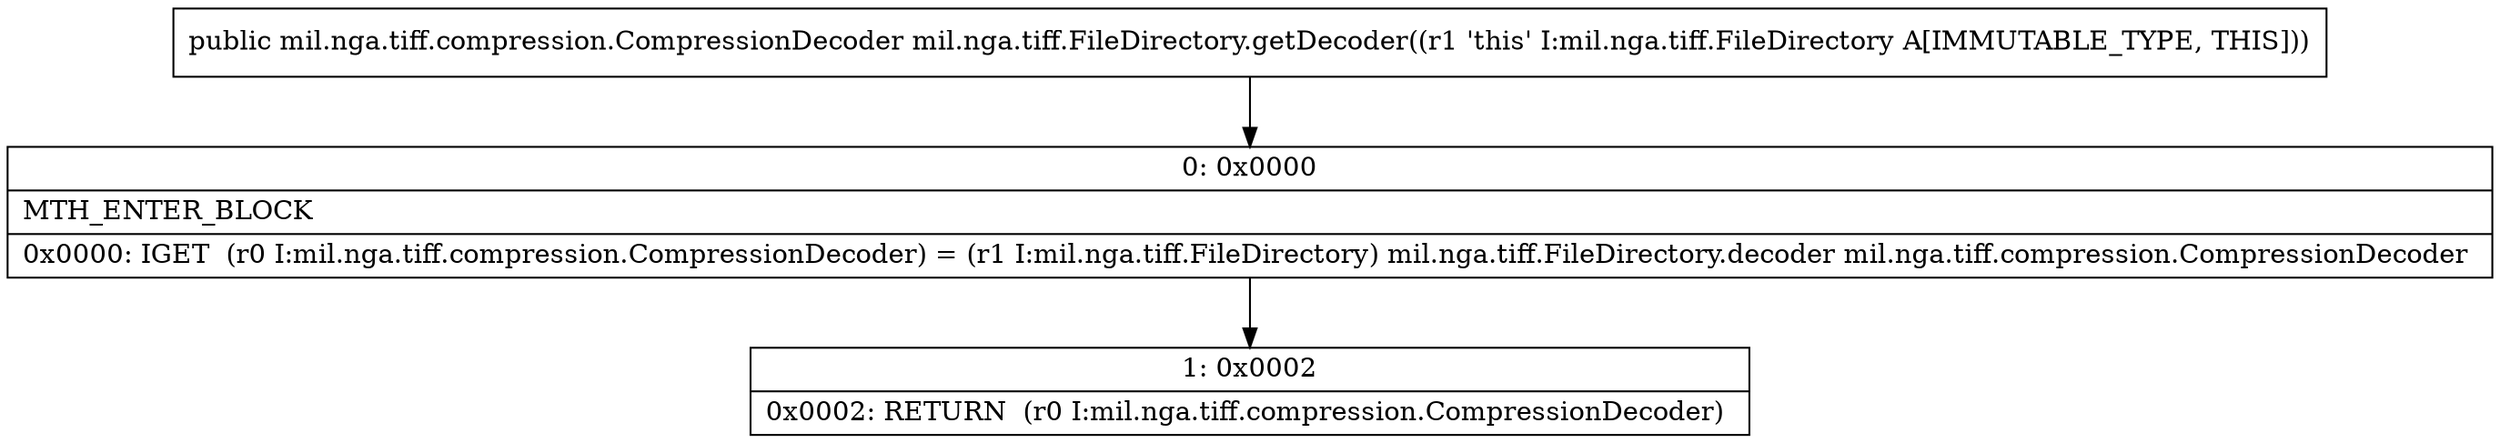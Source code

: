 digraph "CFG formil.nga.tiff.FileDirectory.getDecoder()Lmil\/nga\/tiff\/compression\/CompressionDecoder;" {
Node_0 [shape=record,label="{0\:\ 0x0000|MTH_ENTER_BLOCK\l|0x0000: IGET  (r0 I:mil.nga.tiff.compression.CompressionDecoder) = (r1 I:mil.nga.tiff.FileDirectory) mil.nga.tiff.FileDirectory.decoder mil.nga.tiff.compression.CompressionDecoder \l}"];
Node_1 [shape=record,label="{1\:\ 0x0002|0x0002: RETURN  (r0 I:mil.nga.tiff.compression.CompressionDecoder) \l}"];
MethodNode[shape=record,label="{public mil.nga.tiff.compression.CompressionDecoder mil.nga.tiff.FileDirectory.getDecoder((r1 'this' I:mil.nga.tiff.FileDirectory A[IMMUTABLE_TYPE, THIS])) }"];
MethodNode -> Node_0;
Node_0 -> Node_1;
}

